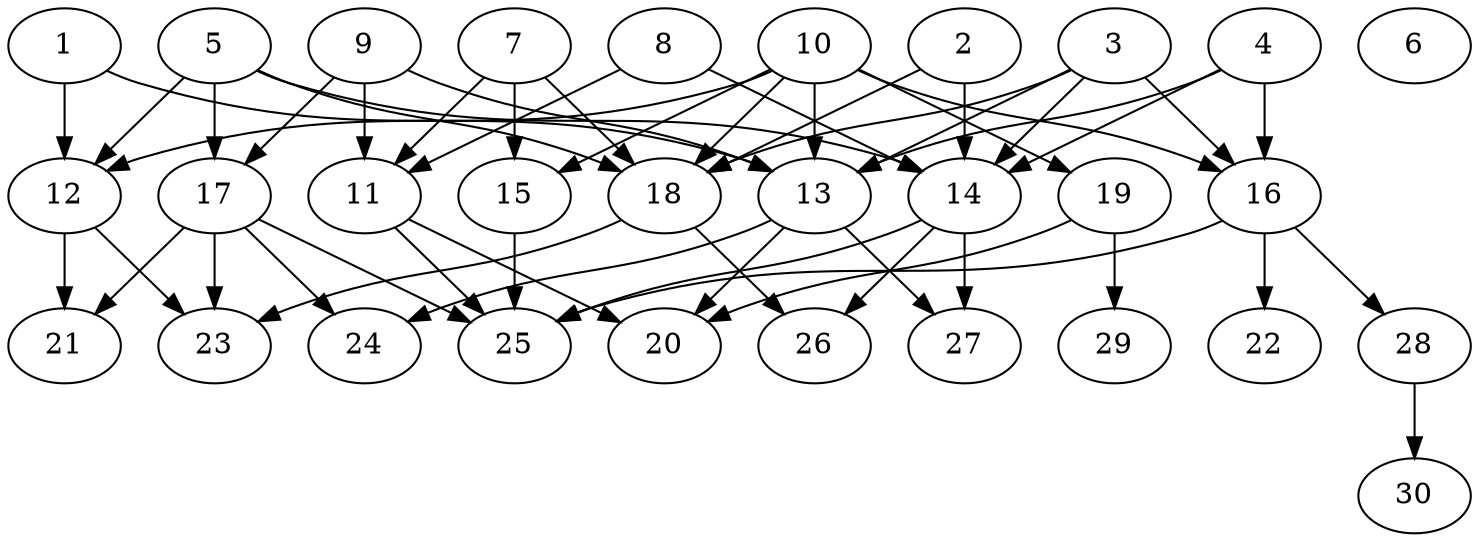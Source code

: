 // DAG automatically generated by daggen at Thu Oct  3 14:04:18 2019
// ./daggen --dot -n 30 --ccr 0.5 --fat 0.7 --regular 0.9 --density 0.5 --mindata 5242880 --maxdata 52428800 
digraph G {
  1 [size="74983424", alpha="0.08", expect_size="37491712"] 
  1 -> 12 [size ="37491712"]
  1 -> 13 [size ="37491712"]
  2 [size="78116864", alpha="0.12", expect_size="39058432"] 
  2 -> 14 [size ="39058432"]
  2 -> 18 [size ="39058432"]
  3 [size="81620992", alpha="0.01", expect_size="40810496"] 
  3 -> 13 [size ="40810496"]
  3 -> 14 [size ="40810496"]
  3 -> 16 [size ="40810496"]
  3 -> 18 [size ="40810496"]
  4 [size="76500992", alpha="0.19", expect_size="38250496"] 
  4 -> 13 [size ="38250496"]
  4 -> 14 [size ="38250496"]
  4 -> 16 [size ="38250496"]
  5 [size="73986048", alpha="0.16", expect_size="36993024"] 
  5 -> 12 [size ="36993024"]
  5 -> 14 [size ="36993024"]
  5 -> 17 [size ="36993024"]
  5 -> 18 [size ="36993024"]
  6 [size="40247296", alpha="0.06", expect_size="20123648"] 
  7 [size="12412928", alpha="0.03", expect_size="6206464"] 
  7 -> 11 [size ="6206464"]
  7 -> 15 [size ="6206464"]
  7 -> 18 [size ="6206464"]
  8 [size="97390592", alpha="0.15", expect_size="48695296"] 
  8 -> 11 [size ="48695296"]
  8 -> 14 [size ="48695296"]
  9 [size="19179520", alpha="0.13", expect_size="9589760"] 
  9 -> 11 [size ="9589760"]
  9 -> 13 [size ="9589760"]
  9 -> 17 [size ="9589760"]
  10 [size="103272448", alpha="0.11", expect_size="51636224"] 
  10 -> 12 [size ="51636224"]
  10 -> 13 [size ="51636224"]
  10 -> 15 [size ="51636224"]
  10 -> 16 [size ="51636224"]
  10 -> 18 [size ="51636224"]
  10 -> 19 [size ="51636224"]
  11 [size="75532288", alpha="0.11", expect_size="37766144"] 
  11 -> 20 [size ="37766144"]
  11 -> 25 [size ="37766144"]
  12 [size="19714048", alpha="0.04", expect_size="9857024"] 
  12 -> 21 [size ="9857024"]
  12 -> 23 [size ="9857024"]
  13 [size="77950976", alpha="0.17", expect_size="38975488"] 
  13 -> 20 [size ="38975488"]
  13 -> 24 [size ="38975488"]
  13 -> 27 [size ="38975488"]
  14 [size="81553408", alpha="0.15", expect_size="40776704"] 
  14 -> 25 [size ="40776704"]
  14 -> 26 [size ="40776704"]
  14 -> 27 [size ="40776704"]
  15 [size="78233600", alpha="0.05", expect_size="39116800"] 
  15 -> 25 [size ="39116800"]
  16 [size="59410432", alpha="0.08", expect_size="29705216"] 
  16 -> 22 [size ="29705216"]
  16 -> 25 [size ="29705216"]
  16 -> 28 [size ="29705216"]
  17 [size="89845760", alpha="0.02", expect_size="44922880"] 
  17 -> 21 [size ="44922880"]
  17 -> 23 [size ="44922880"]
  17 -> 24 [size ="44922880"]
  17 -> 25 [size ="44922880"]
  18 [size="11687936", alpha="0.08", expect_size="5843968"] 
  18 -> 23 [size ="5843968"]
  18 -> 26 [size ="5843968"]
  19 [size="80660480", alpha="0.11", expect_size="40330240"] 
  19 -> 20 [size ="40330240"]
  19 -> 29 [size ="40330240"]
  20 [size="45309952", alpha="0.18", expect_size="22654976"] 
  21 [size="95059968", alpha="0.18", expect_size="47529984"] 
  22 [size="53938176", alpha="0.13", expect_size="26969088"] 
  23 [size="71878656", alpha="0.02", expect_size="35939328"] 
  24 [size="57210880", alpha="0.06", expect_size="28605440"] 
  25 [size="35540992", alpha="0.03", expect_size="17770496"] 
  26 [size="58296320", alpha="0.07", expect_size="29148160"] 
  27 [size="96782336", alpha="0.11", expect_size="48391168"] 
  28 [size="12736512", alpha="0.13", expect_size="6368256"] 
  28 -> 30 [size ="6368256"]
  29 [size="51787776", alpha="0.17", expect_size="25893888"] 
  30 [size="103899136", alpha="0.01", expect_size="51949568"] 
}
